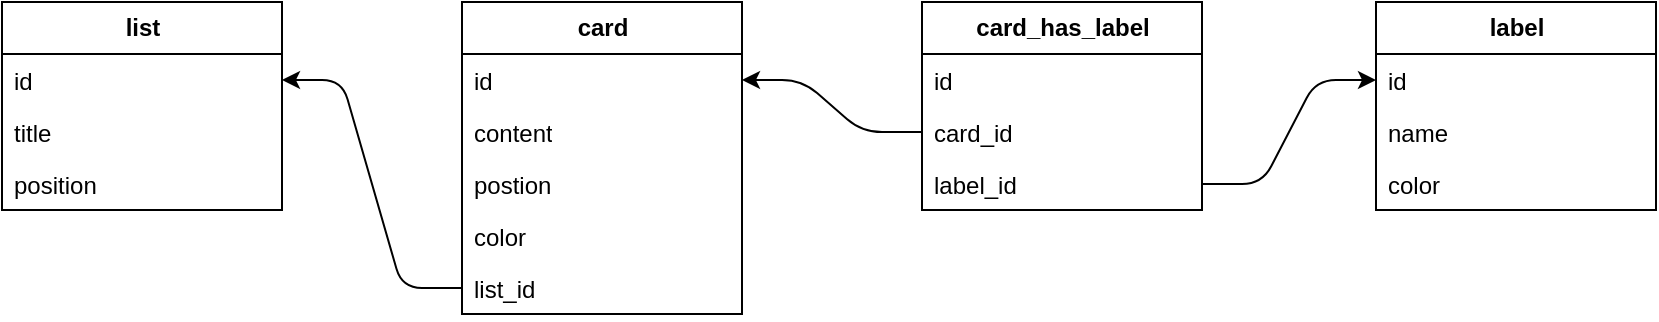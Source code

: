 <mxfile>
    <diagram id="O9znf5SmVTAQOj3NAwSw" name="Page-1">
        <mxGraphModel dx="1386" dy="734" grid="1" gridSize="10" guides="1" tooltips="1" connect="1" arrows="1" fold="1" page="1" pageScale="1" pageWidth="827" pageHeight="1169" math="0" shadow="0">
            <root>
                <mxCell id="0"/>
                <mxCell id="1" parent="0"/>
                <mxCell id="36" value="&lt;span style=&quot;font-weight: 700;&quot;&gt;list&lt;/span&gt;" style="swimlane;fontStyle=0;childLayout=stackLayout;horizontal=1;startSize=26;fillColor=none;horizontalStack=0;resizeParent=1;resizeParentMax=0;resizeLast=0;collapsible=1;marginBottom=0;html=1;labelBorderColor=none;fontSize=12;" vertex="1" parent="1">
                    <mxGeometry y="200" width="140" height="104" as="geometry"/>
                </mxCell>
                <mxCell id="37" value="id" style="text;strokeColor=none;fillColor=none;align=left;verticalAlign=top;spacingLeft=4;spacingRight=4;overflow=hidden;rotatable=0;points=[[0,0.5],[1,0.5]];portConstraint=eastwest;whiteSpace=wrap;html=1;labelBorderColor=none;fontSize=12;" vertex="1" parent="36">
                    <mxGeometry y="26" width="140" height="26" as="geometry"/>
                </mxCell>
                <mxCell id="38" value="title" style="text;strokeColor=none;fillColor=none;align=left;verticalAlign=top;spacingLeft=4;spacingRight=4;overflow=hidden;rotatable=0;points=[[0,0.5],[1,0.5]];portConstraint=eastwest;whiteSpace=wrap;html=1;labelBorderColor=none;fontSize=12;" vertex="1" parent="36">
                    <mxGeometry y="52" width="140" height="26" as="geometry"/>
                </mxCell>
                <mxCell id="39" value="position" style="text;strokeColor=none;fillColor=none;align=left;verticalAlign=top;spacingLeft=4;spacingRight=4;overflow=hidden;rotatable=0;points=[[0,0.5],[1,0.5]];portConstraint=eastwest;whiteSpace=wrap;html=1;labelBorderColor=none;fontSize=12;" vertex="1" parent="36">
                    <mxGeometry y="78" width="140" height="26" as="geometry"/>
                </mxCell>
                <mxCell id="42" value="&lt;span style=&quot;font-weight: 700;&quot;&gt;label&lt;/span&gt;" style="swimlane;fontStyle=0;childLayout=stackLayout;horizontal=1;startSize=26;fillColor=none;horizontalStack=0;resizeParent=1;resizeParentMax=0;resizeLast=0;collapsible=1;marginBottom=0;html=1;labelBorderColor=none;fontSize=12;" vertex="1" parent="1">
                    <mxGeometry x="687" y="200" width="140" height="104" as="geometry"/>
                </mxCell>
                <mxCell id="43" value="id" style="text;strokeColor=none;fillColor=none;align=left;verticalAlign=top;spacingLeft=4;spacingRight=4;overflow=hidden;rotatable=0;points=[[0,0.5],[1,0.5]];portConstraint=eastwest;whiteSpace=wrap;html=1;labelBorderColor=none;fontSize=12;" vertex="1" parent="42">
                    <mxGeometry y="26" width="140" height="26" as="geometry"/>
                </mxCell>
                <mxCell id="44" value="name" style="text;strokeColor=none;fillColor=none;align=left;verticalAlign=top;spacingLeft=4;spacingRight=4;overflow=hidden;rotatable=0;points=[[0,0.5],[1,0.5]];portConstraint=eastwest;whiteSpace=wrap;html=1;labelBorderColor=none;fontSize=12;" vertex="1" parent="42">
                    <mxGeometry y="52" width="140" height="26" as="geometry"/>
                </mxCell>
                <mxCell id="45" value="color" style="text;strokeColor=none;fillColor=none;align=left;verticalAlign=top;spacingLeft=4;spacingRight=4;overflow=hidden;rotatable=0;points=[[0,0.5],[1,0.5]];portConstraint=eastwest;whiteSpace=wrap;html=1;labelBorderColor=none;fontSize=12;" vertex="1" parent="42">
                    <mxGeometry y="78" width="140" height="26" as="geometry"/>
                </mxCell>
                <mxCell id="46" value="&lt;span style=&quot;font-weight: 700;&quot;&gt;card_has_label&lt;/span&gt;" style="swimlane;fontStyle=0;childLayout=stackLayout;horizontal=1;startSize=26;fillColor=none;horizontalStack=0;resizeParent=1;resizeParentMax=0;resizeLast=0;collapsible=1;marginBottom=0;html=1;labelBorderColor=none;fontSize=12;" vertex="1" parent="1">
                    <mxGeometry x="460" y="200" width="140" height="104" as="geometry"/>
                </mxCell>
                <mxCell id="47" value="id" style="text;strokeColor=none;fillColor=none;align=left;verticalAlign=top;spacingLeft=4;spacingRight=4;overflow=hidden;rotatable=0;points=[[0,0.5],[1,0.5]];portConstraint=eastwest;whiteSpace=wrap;html=1;labelBorderColor=none;fontSize=12;" vertex="1" parent="46">
                    <mxGeometry y="26" width="140" height="26" as="geometry"/>
                </mxCell>
                <mxCell id="48" value="card_id" style="text;strokeColor=none;fillColor=none;align=left;verticalAlign=top;spacingLeft=4;spacingRight=4;overflow=hidden;rotatable=0;points=[[0,0.5],[1,0.5]];portConstraint=eastwest;whiteSpace=wrap;html=1;labelBorderColor=none;fontSize=12;" vertex="1" parent="46">
                    <mxGeometry y="52" width="140" height="26" as="geometry"/>
                </mxCell>
                <mxCell id="49" value="label_id" style="text;strokeColor=none;fillColor=none;align=left;verticalAlign=top;spacingLeft=4;spacingRight=4;overflow=hidden;rotatable=0;points=[[0,0.5],[1,0.5]];portConstraint=eastwest;whiteSpace=wrap;html=1;labelBorderColor=none;fontSize=12;" vertex="1" parent="46">
                    <mxGeometry y="78" width="140" height="26" as="geometry"/>
                </mxCell>
                <mxCell id="51" value="&lt;span style=&quot;font-weight: 700;&quot;&gt;card&lt;/span&gt;" style="swimlane;fontStyle=0;childLayout=stackLayout;horizontal=1;startSize=26;fillColor=none;horizontalStack=0;resizeParent=1;resizeParentMax=0;resizeLast=0;collapsible=1;marginBottom=0;html=1;labelBorderColor=none;fontSize=12;" vertex="1" parent="1">
                    <mxGeometry x="230" y="200" width="140" height="156" as="geometry"/>
                </mxCell>
                <mxCell id="52" value="id" style="text;strokeColor=none;fillColor=none;align=left;verticalAlign=top;spacingLeft=4;spacingRight=4;overflow=hidden;rotatable=0;points=[[0,0.5],[1,0.5]];portConstraint=eastwest;whiteSpace=wrap;html=1;labelBorderColor=none;fontSize=12;" vertex="1" parent="51">
                    <mxGeometry y="26" width="140" height="26" as="geometry"/>
                </mxCell>
                <mxCell id="53" value="content" style="text;strokeColor=none;fillColor=none;align=left;verticalAlign=top;spacingLeft=4;spacingRight=4;overflow=hidden;rotatable=0;points=[[0,0.5],[1,0.5]];portConstraint=eastwest;whiteSpace=wrap;html=1;labelBorderColor=none;fontSize=12;" vertex="1" parent="51">
                    <mxGeometry y="52" width="140" height="26" as="geometry"/>
                </mxCell>
                <mxCell id="54" value="postion" style="text;strokeColor=none;fillColor=none;align=left;verticalAlign=top;spacingLeft=4;spacingRight=4;overflow=hidden;rotatable=0;points=[[0,0.5],[1,0.5]];portConstraint=eastwest;whiteSpace=wrap;html=1;labelBorderColor=none;fontSize=12;" vertex="1" parent="51">
                    <mxGeometry y="78" width="140" height="26" as="geometry"/>
                </mxCell>
                <mxCell id="59" value="color" style="text;strokeColor=none;fillColor=none;align=left;verticalAlign=top;spacingLeft=4;spacingRight=4;overflow=hidden;rotatable=0;points=[[0,0.5],[1,0.5]];portConstraint=eastwest;whiteSpace=wrap;html=1;labelBorderColor=none;fontSize=12;" vertex="1" parent="51">
                    <mxGeometry y="104" width="140" height="26" as="geometry"/>
                </mxCell>
                <mxCell id="60" value="list_id" style="text;strokeColor=none;fillColor=none;align=left;verticalAlign=top;spacingLeft=4;spacingRight=4;overflow=hidden;rotatable=0;points=[[0,0.5],[1,0.5]];portConstraint=eastwest;whiteSpace=wrap;html=1;labelBorderColor=none;fontSize=12;" vertex="1" parent="51">
                    <mxGeometry y="130" width="140" height="26" as="geometry"/>
                </mxCell>
                <mxCell id="62" style="edgeStyle=entityRelationEdgeStyle;html=1;exitX=0;exitY=0.5;exitDx=0;exitDy=0;entryX=1;entryY=0.5;entryDx=0;entryDy=0;fontSize=12;" edge="1" parent="1" source="60" target="37">
                    <mxGeometry relative="1" as="geometry"/>
                </mxCell>
                <mxCell id="63" style="edgeStyle=entityRelationEdgeStyle;html=1;exitX=0;exitY=0.5;exitDx=0;exitDy=0;entryX=1;entryY=0.5;entryDx=0;entryDy=0;fontSize=12;" edge="1" parent="1" source="48" target="52">
                    <mxGeometry relative="1" as="geometry"/>
                </mxCell>
                <mxCell id="64" style="edgeStyle=entityRelationEdgeStyle;html=1;entryX=0;entryY=0.5;entryDx=0;entryDy=0;fontSize=12;" edge="1" parent="1" source="49" target="43">
                    <mxGeometry relative="1" as="geometry"/>
                </mxCell>
            </root>
        </mxGraphModel>
    </diagram>
</mxfile>